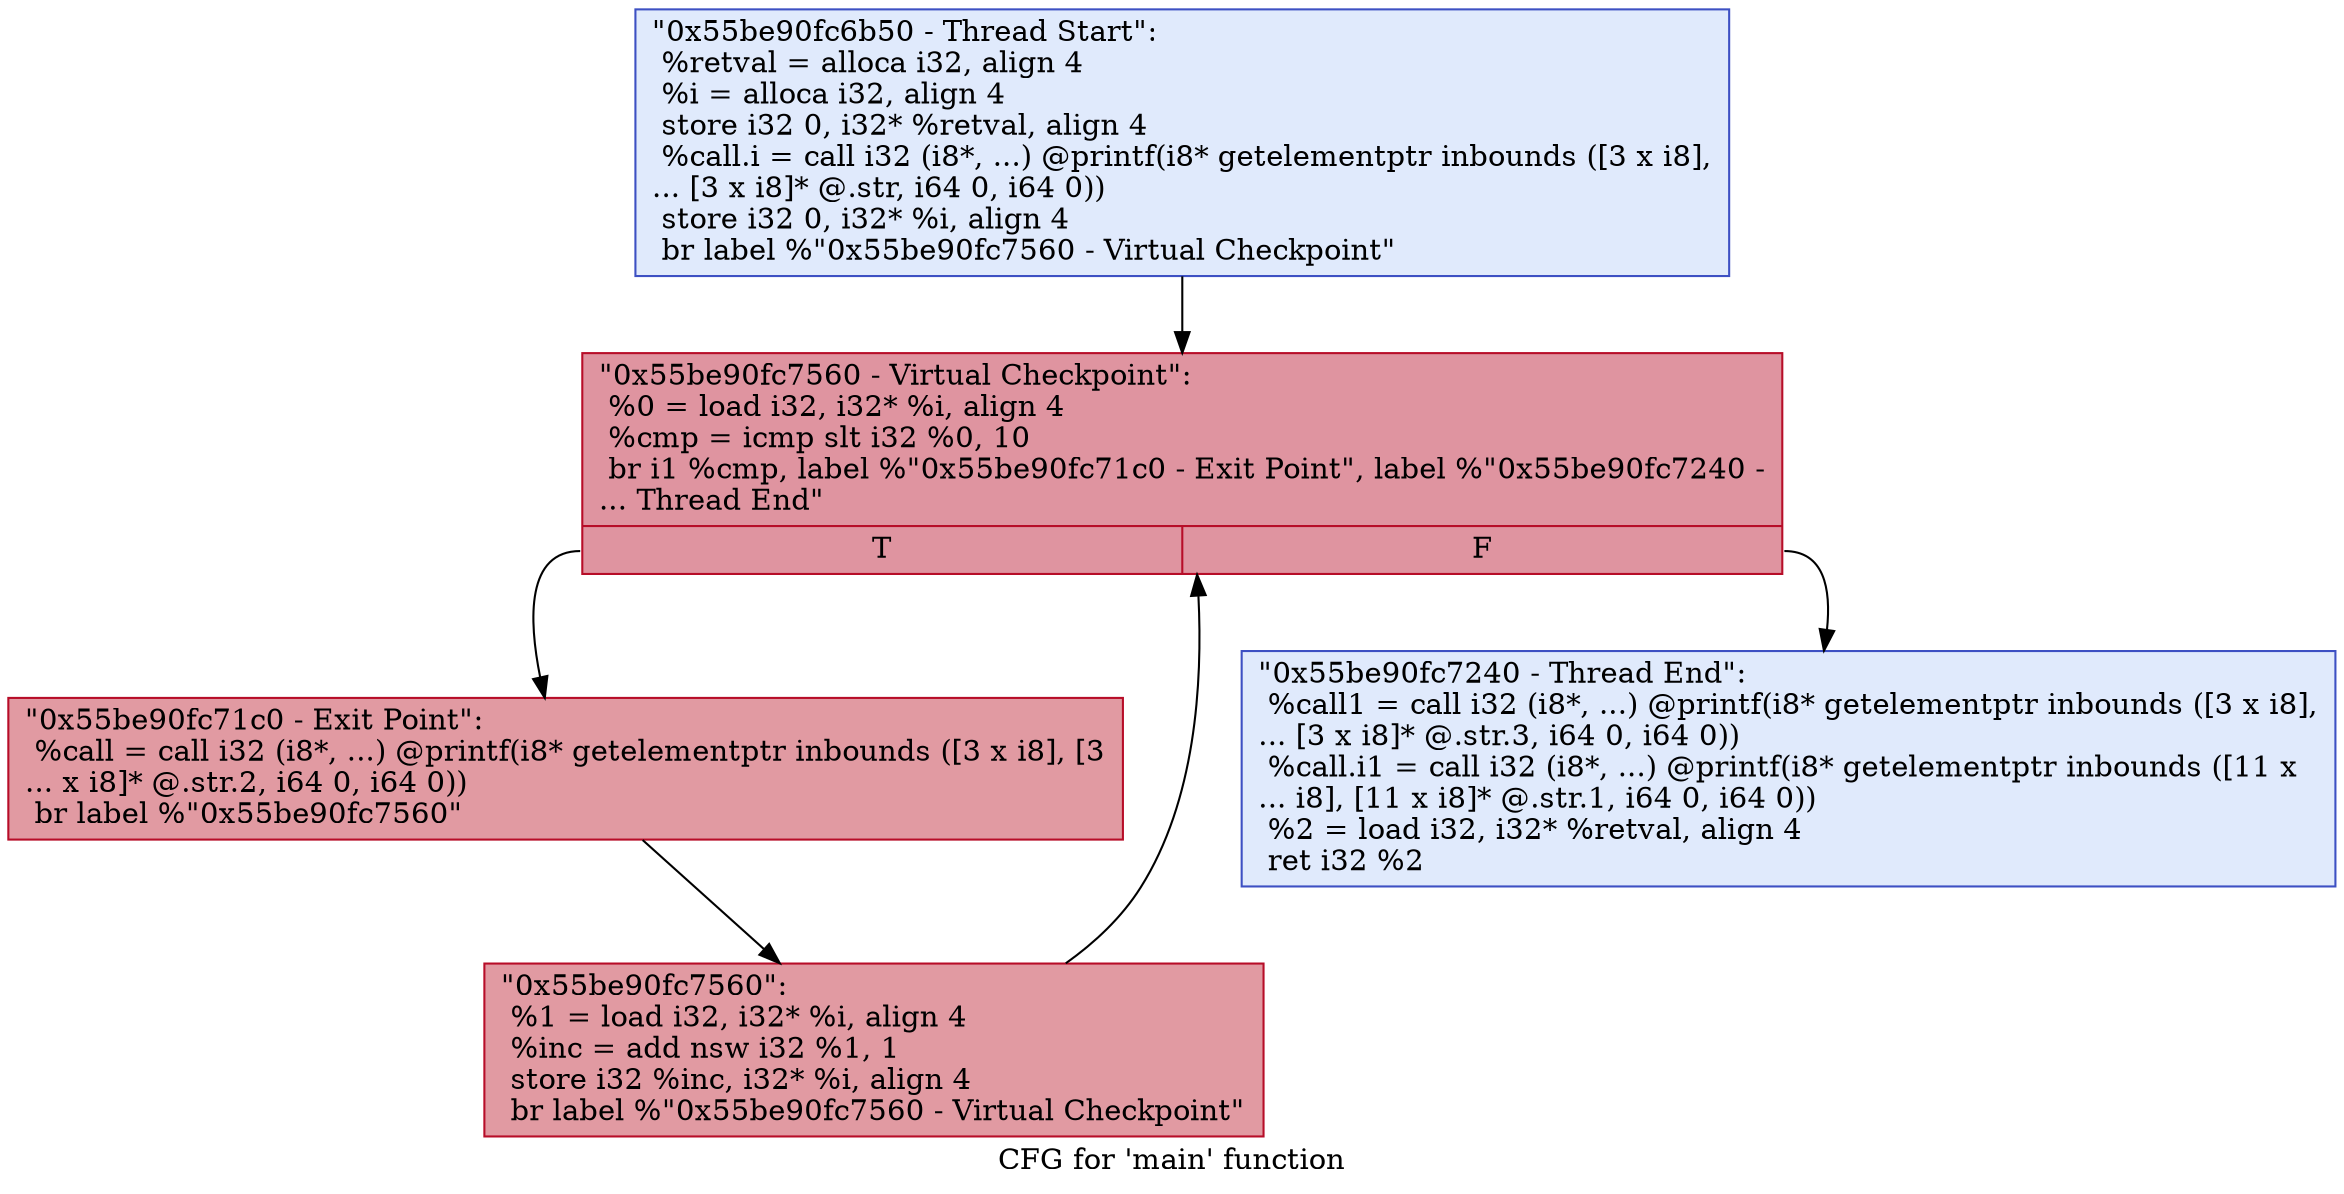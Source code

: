 digraph "CFG for 'main' function" {
	label="CFG for 'main' function";

	Node0x55be90fc6b50 [shape=record,color="#3d50c3ff", style=filled, fillcolor="#b9d0f970",label="{\"0x55be90fc6b50 - Thread Start\":\l  %retval = alloca i32, align 4\l  %i = alloca i32, align 4\l  store i32 0, i32* %retval, align 4\l  %call.i = call i32 (i8*, ...) @printf(i8* getelementptr inbounds ([3 x i8],\l... [3 x i8]* @.str, i64 0, i64 0))\l  store i32 0, i32* %i, align 4\l  br label %\"0x55be90fc7560 - Virtual Checkpoint\"\l}"];
	Node0x55be90fc6b50 -> Node0x55be90fc6f60;
	Node0x55be90fc6f60 [shape=record,color="#b70d28ff", style=filled, fillcolor="#b70d2870",label="{\"0x55be90fc7560 - Virtual Checkpoint\":            \l  %0 = load i32, i32* %i, align 4\l  %cmp = icmp slt i32 %0, 10\l  br i1 %cmp, label %\"0x55be90fc71c0 - Exit Point\", label %\"0x55be90fc7240 -\l... Thread End\"\l|{<s0>T|<s1>F}}"];
	Node0x55be90fc6f60:s0 -> Node0x55be90fc71c0;
	Node0x55be90fc6f60:s1 -> Node0x55be90fc7240;
	Node0x55be90fc71c0 [shape=record,color="#b70d28ff", style=filled, fillcolor="#bb1b2c70",label="{\"0x55be90fc71c0 - Exit Point\":                    \l  %call = call i32 (i8*, ...) @printf(i8* getelementptr inbounds ([3 x i8], [3\l... x i8]* @.str.2, i64 0, i64 0))\l  br label %\"0x55be90fc7560\"\l}"];
	Node0x55be90fc71c0 -> Node0x55be90fc7560;
	Node0x55be90fc7560 [shape=record,color="#b70d28ff", style=filled, fillcolor="#bb1b2c70",label="{\"0x55be90fc7560\":                                 \l  %1 = load i32, i32* %i, align 4\l  %inc = add nsw i32 %1, 1\l  store i32 %inc, i32* %i, align 4\l  br label %\"0x55be90fc7560 - Virtual Checkpoint\"\l}"];
	Node0x55be90fc7560 -> Node0x55be90fc6f60;
	Node0x55be90fc7240 [shape=record,color="#3d50c3ff", style=filled, fillcolor="#b9d0f970",label="{\"0x55be90fc7240 - Thread End\":                    \l  %call1 = call i32 (i8*, ...) @printf(i8* getelementptr inbounds ([3 x i8],\l... [3 x i8]* @.str.3, i64 0, i64 0))\l  %call.i1 = call i32 (i8*, ...) @printf(i8* getelementptr inbounds ([11 x\l... i8], [11 x i8]* @.str.1, i64 0, i64 0))\l  %2 = load i32, i32* %retval, align 4\l  ret i32 %2\l}"];
}
